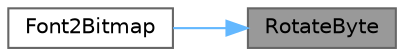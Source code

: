 digraph "RotateByte"
{
 // LATEX_PDF_SIZE
  bgcolor="transparent";
  edge [fontname=Helvetica,fontsize=10,labelfontname=Helvetica,labelfontsize=10];
  node [fontname=Helvetica,fontsize=10,shape=box,height=0.2,width=0.4];
  rankdir="RL";
  Node1 [id="Node000001",label="RotateByte",height=0.2,width=0.4,color="gray40", fillcolor="grey60", style="filled", fontcolor="black",tooltip="Rotates a byte by 90 degrees."];
  Node1 -> Node2 [id="edge1_Node000001_Node000002",dir="back",color="steelblue1",style="solid",tooltip=" "];
  Node2 [id="Node000002",label="Font2Bitmap",height=0.2,width=0.4,color="grey40", fillcolor="white", style="filled",URL="$group__FONTX.html#gac1d318d453f0aa890880e1929c2f0d9a",tooltip="Converts a font data buffer into a bitmap."];
}
